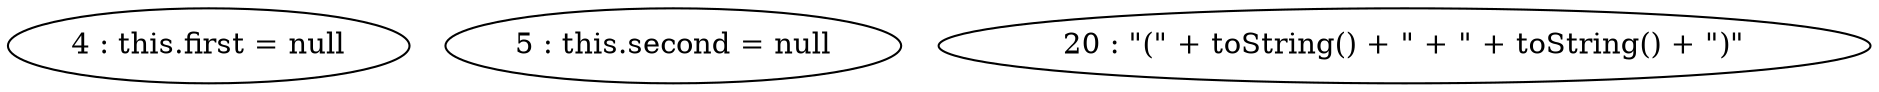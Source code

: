 digraph G {
"4 : this.first = null"
"5 : this.second = null"
"20 : \"(\" + toString() + \" + \" + toString() + \")\""
}